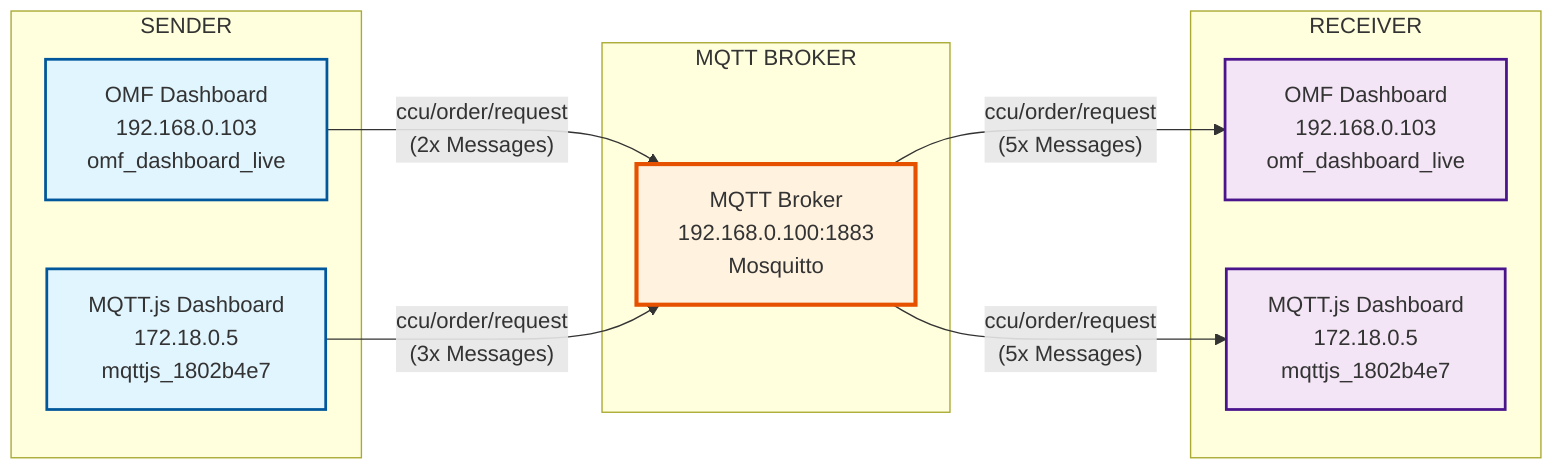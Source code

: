 graph LR
    subgraph "SENDER"
        OMF["OMF Dashboard<br/>192.168.0.103<br/>omf_dashboard_live"]
        MQTTJS["MQTT.js Dashboard<br/>172.18.0.5<br/>mqttjs_1802b4e7"]
    end
    
    subgraph "MQTT BROKER"
        BROKER["MQTT Broker<br/>192.168.0.100:1883<br/>Mosquitto"]
    end
    
    subgraph "RECEIVER"
        OMF_RECV["OMF Dashboard<br/>192.168.0.103<br/>omf_dashboard_live"]
        MQTTJS_RECV["MQTT.js Dashboard<br/>172.18.0.5<br/>mqttjs_1802b4e7"]
    end
    
    %% Sender to Broker
    OMF -->|"ccu/order/request<br/>(2x Messages)"| BROKER
    MQTTJS -->|"ccu/order/request<br/>(3x Messages)"| BROKER
    
    %% Broker to Receiver
    BROKER -->|"ccu/order/request<br/>(5x Messages)"| MQTTJS_RECV
    BROKER -->|"ccu/order/request<br/>(5x Messages)"| OMF_RECV
    
    %% Styling
    classDef sender fill:#e1f5fe,stroke:#01579b,stroke-width:2px
    classDef broker fill:#fff3e0,stroke:#e65100,stroke-width:3px
    classDef receiver fill:#f3e5f5,stroke:#4a148c,stroke-width:2px
    
    class OMF,MQTTJS sender
    class BROKER broker
    class OMF_RECV,MQTTJS_RECV receiver